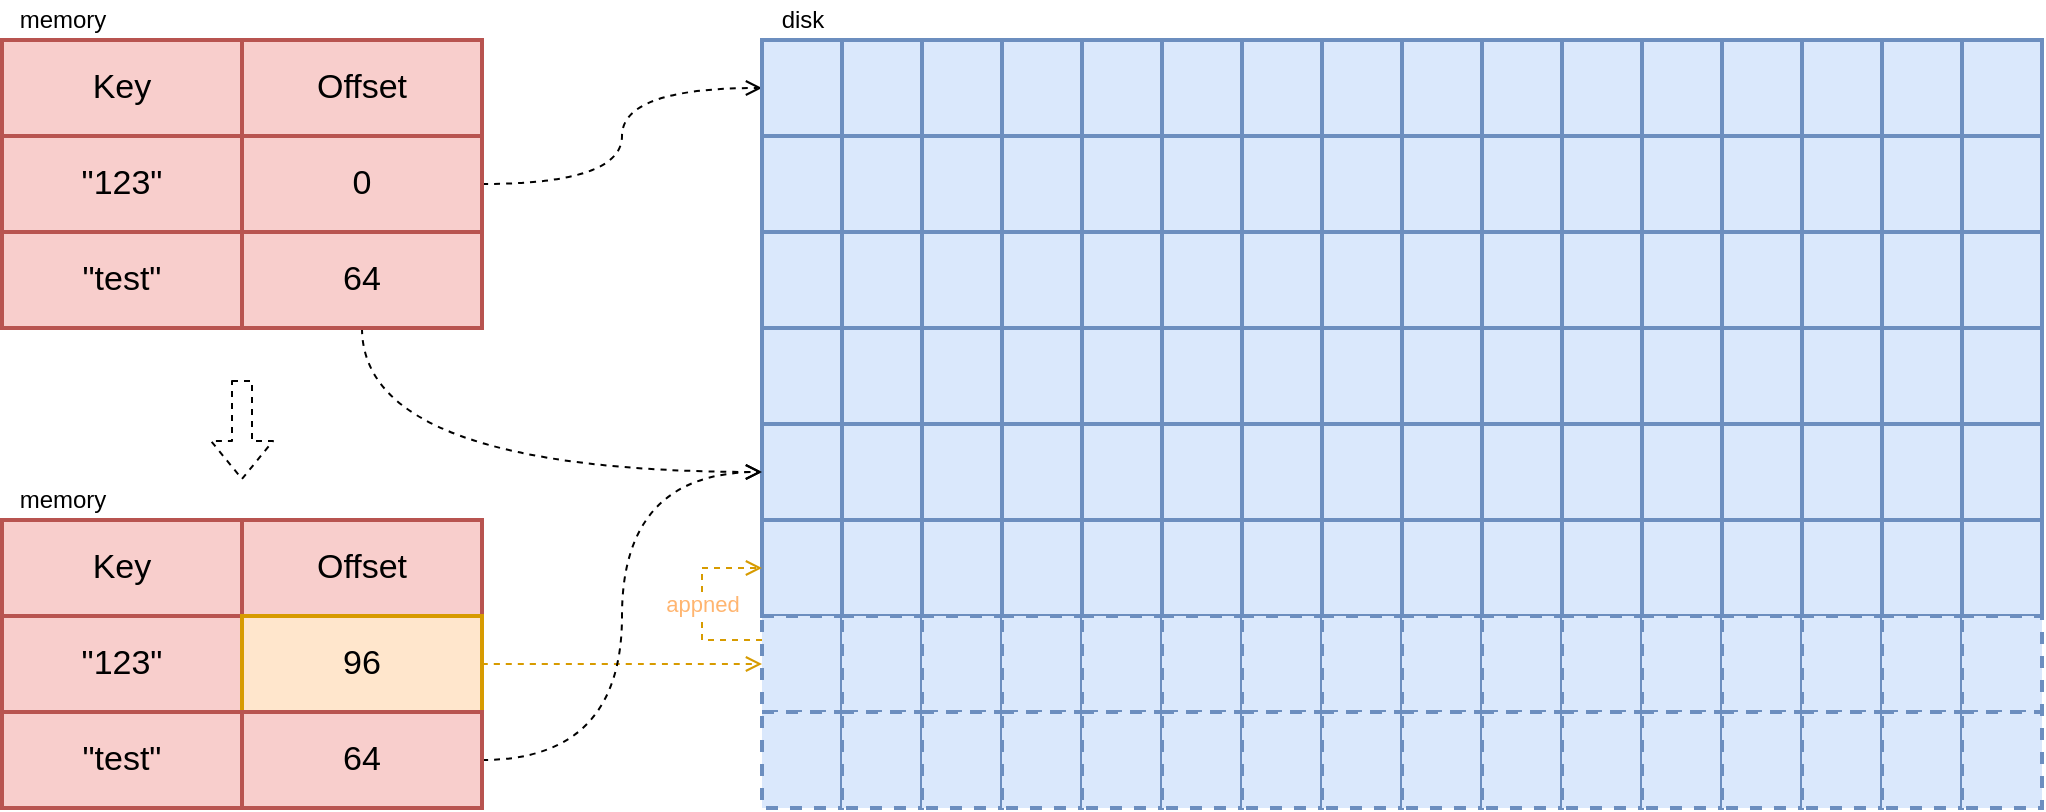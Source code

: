 <mxfile version="14.6.13" type="device" pages="2"><diagram id="kAJZ5a4aJ5yu6s1dKbJS" name="hash"><mxGraphModel dx="1956" dy="1003" grid="1" gridSize="10" guides="1" tooltips="1" connect="1" arrows="1" fold="1" page="1" pageScale="1" pageWidth="850" pageHeight="1100" math="0" shadow="0"><root><mxCell id="0"/><mxCell id="1" parent="0"/><mxCell id="wDKUprnAdVG8rFqao4ZB-1" value="Key" style="rounded=0;whiteSpace=wrap;html=1;strokeWidth=2;fontSize=17;fillColor=#f8cecc;strokeColor=#b85450;" vertex="1" parent="1"><mxGeometry x="-180" y="470" width="120" height="48" as="geometry"/></mxCell><mxCell id="wDKUprnAdVG8rFqao4ZB-139" style="edgeStyle=orthogonalEdgeStyle;rounded=0;orthogonalLoop=1;jettySize=auto;html=1;exitX=1;exitY=0.5;exitDx=0;exitDy=0;entryX=0;entryY=0.5;entryDx=0;entryDy=0;curved=1;dashed=1;endArrow=open;endFill=0;" edge="1" parent="1" source="wDKUprnAdVG8rFqao4ZB-4" target="wDKUprnAdVG8rFqao4ZB-11"><mxGeometry relative="1" as="geometry"/></mxCell><mxCell id="wDKUprnAdVG8rFqao4ZB-2" value="Offset" style="rounded=0;whiteSpace=wrap;html=1;strokeWidth=2;fontSize=17;fillColor=#f8cecc;strokeColor=#b85450;" vertex="1" parent="1"><mxGeometry x="-60" y="470" width="120" height="48" as="geometry"/></mxCell><mxCell id="wDKUprnAdVG8rFqao4ZB-3" value="&quot;123&quot;" style="rounded=0;whiteSpace=wrap;html=1;strokeWidth=2;fontSize=17;fillColor=#f8cecc;strokeColor=#b85450;" vertex="1" parent="1"><mxGeometry x="-180" y="518" width="120" height="48" as="geometry"/></mxCell><mxCell id="wDKUprnAdVG8rFqao4ZB-4" value="0" style="rounded=0;whiteSpace=wrap;html=1;strokeWidth=2;fontSize=17;fillColor=#f8cecc;strokeColor=#b85450;" vertex="1" parent="1"><mxGeometry x="-60" y="518" width="120" height="48" as="geometry"/></mxCell><mxCell id="wDKUprnAdVG8rFqao4ZB-5" value="&quot;test&quot;" style="rounded=0;whiteSpace=wrap;html=1;strokeWidth=2;fontSize=17;fillColor=#f8cecc;strokeColor=#b85450;" vertex="1" parent="1"><mxGeometry x="-180" y="566" width="120" height="48" as="geometry"/></mxCell><mxCell id="wDKUprnAdVG8rFqao4ZB-142" style="edgeStyle=orthogonalEdgeStyle;curved=1;rounded=0;orthogonalLoop=1;jettySize=auto;html=1;exitX=0.5;exitY=1;exitDx=0;exitDy=0;entryX=0;entryY=0.5;entryDx=0;entryDy=0;dashed=1;endArrow=open;endFill=0;" edge="1" parent="1" source="wDKUprnAdVG8rFqao4ZB-6" target="wDKUprnAdVG8rFqao4ZB-75"><mxGeometry relative="1" as="geometry"/></mxCell><mxCell id="wDKUprnAdVG8rFqao4ZB-6" value="64" style="rounded=0;whiteSpace=wrap;html=1;strokeWidth=2;fontSize=17;fillColor=#f8cecc;strokeColor=#b85450;" vertex="1" parent="1"><mxGeometry x="-60" y="566" width="120" height="48" as="geometry"/></mxCell><mxCell id="wDKUprnAdVG8rFqao4ZB-11" value="" style="rounded=0;whiteSpace=wrap;html=1;strokeWidth=2;fontSize=17;fillColor=#dae8fc;strokeColor=#6c8ebf;" vertex="1" parent="1"><mxGeometry x="200" y="470" width="40" height="48" as="geometry"/></mxCell><mxCell id="wDKUprnAdVG8rFqao4ZB-12" value="" style="rounded=0;whiteSpace=wrap;html=1;strokeWidth=2;fontSize=17;fillColor=#dae8fc;strokeColor=#6c8ebf;" vertex="1" parent="1"><mxGeometry x="240" y="470" width="40" height="48" as="geometry"/></mxCell><mxCell id="wDKUprnAdVG8rFqao4ZB-13" value="" style="rounded=0;whiteSpace=wrap;html=1;strokeWidth=2;fontSize=17;fillColor=#dae8fc;strokeColor=#6c8ebf;" vertex="1" parent="1"><mxGeometry x="280" y="470" width="40" height="48" as="geometry"/></mxCell><mxCell id="wDKUprnAdVG8rFqao4ZB-14" value="" style="rounded=0;whiteSpace=wrap;html=1;strokeWidth=2;fontSize=17;fillColor=#dae8fc;strokeColor=#6c8ebf;" vertex="1" parent="1"><mxGeometry x="320" y="470" width="40" height="48" as="geometry"/></mxCell><mxCell id="wDKUprnAdVG8rFqao4ZB-15" value="" style="rounded=0;whiteSpace=wrap;html=1;strokeWidth=2;fontSize=17;fillColor=#dae8fc;strokeColor=#6c8ebf;" vertex="1" parent="1"><mxGeometry x="360" y="470" width="40" height="48" as="geometry"/></mxCell><mxCell id="wDKUprnAdVG8rFqao4ZB-16" value="" style="rounded=0;whiteSpace=wrap;html=1;strokeWidth=2;fontSize=17;fillColor=#dae8fc;strokeColor=#6c8ebf;" vertex="1" parent="1"><mxGeometry x="400" y="470" width="40" height="48" as="geometry"/></mxCell><mxCell id="wDKUprnAdVG8rFqao4ZB-17" value="" style="rounded=0;whiteSpace=wrap;html=1;strokeWidth=2;fontSize=17;fillColor=#dae8fc;strokeColor=#6c8ebf;" vertex="1" parent="1"><mxGeometry x="440" y="470" width="40" height="48" as="geometry"/></mxCell><mxCell id="wDKUprnAdVG8rFqao4ZB-18" value="" style="rounded=0;whiteSpace=wrap;html=1;strokeWidth=2;fontSize=17;fillColor=#dae8fc;strokeColor=#6c8ebf;" vertex="1" parent="1"><mxGeometry x="480" y="470" width="40" height="48" as="geometry"/></mxCell><mxCell id="wDKUprnAdVG8rFqao4ZB-19" value="" style="rounded=0;whiteSpace=wrap;html=1;strokeWidth=2;fontSize=17;fillColor=#dae8fc;strokeColor=#6c8ebf;" vertex="1" parent="1"><mxGeometry x="520" y="470" width="40" height="48" as="geometry"/></mxCell><mxCell id="wDKUprnAdVG8rFqao4ZB-20" value="" style="rounded=0;whiteSpace=wrap;html=1;strokeWidth=2;fontSize=17;fillColor=#dae8fc;strokeColor=#6c8ebf;" vertex="1" parent="1"><mxGeometry x="560" y="470" width="40" height="48" as="geometry"/></mxCell><mxCell id="wDKUprnAdVG8rFqao4ZB-21" value="" style="rounded=0;whiteSpace=wrap;html=1;strokeWidth=2;fontSize=17;fillColor=#dae8fc;strokeColor=#6c8ebf;" vertex="1" parent="1"><mxGeometry x="600" y="470" width="40" height="48" as="geometry"/></mxCell><mxCell id="wDKUprnAdVG8rFqao4ZB-22" value="" style="rounded=0;whiteSpace=wrap;html=1;strokeWidth=2;fontSize=17;fillColor=#dae8fc;strokeColor=#6c8ebf;" vertex="1" parent="1"><mxGeometry x="640" y="470" width="40" height="48" as="geometry"/></mxCell><mxCell id="wDKUprnAdVG8rFqao4ZB-23" value="" style="rounded=0;whiteSpace=wrap;html=1;strokeWidth=2;fontSize=17;fillColor=#dae8fc;strokeColor=#6c8ebf;" vertex="1" parent="1"><mxGeometry x="680" y="470" width="40" height="48" as="geometry"/></mxCell><mxCell id="wDKUprnAdVG8rFqao4ZB-24" value="" style="rounded=0;whiteSpace=wrap;html=1;strokeWidth=2;fontSize=17;fillColor=#dae8fc;strokeColor=#6c8ebf;" vertex="1" parent="1"><mxGeometry x="720" y="470" width="40" height="48" as="geometry"/></mxCell><mxCell id="wDKUprnAdVG8rFqao4ZB-25" value="" style="rounded=0;whiteSpace=wrap;html=1;strokeWidth=2;fontSize=17;fillColor=#dae8fc;strokeColor=#6c8ebf;" vertex="1" parent="1"><mxGeometry x="760" y="470" width="40" height="48" as="geometry"/></mxCell><mxCell id="wDKUprnAdVG8rFqao4ZB-26" value="" style="rounded=0;whiteSpace=wrap;html=1;strokeWidth=2;fontSize=17;fillColor=#dae8fc;strokeColor=#6c8ebf;" vertex="1" parent="1"><mxGeometry x="800" y="470" width="40" height="48" as="geometry"/></mxCell><mxCell id="wDKUprnAdVG8rFqao4ZB-27" value="" style="rounded=0;whiteSpace=wrap;html=1;strokeWidth=2;fontSize=17;fillColor=#dae8fc;strokeColor=#6c8ebf;" vertex="1" parent="1"><mxGeometry x="200" y="518" width="40" height="48" as="geometry"/></mxCell><mxCell id="wDKUprnAdVG8rFqao4ZB-28" value="" style="rounded=0;whiteSpace=wrap;html=1;strokeWidth=2;fontSize=17;fillColor=#dae8fc;strokeColor=#6c8ebf;" vertex="1" parent="1"><mxGeometry x="240" y="518" width="40" height="48" as="geometry"/></mxCell><mxCell id="wDKUprnAdVG8rFqao4ZB-29" value="" style="rounded=0;whiteSpace=wrap;html=1;strokeWidth=2;fontSize=17;fillColor=#dae8fc;strokeColor=#6c8ebf;" vertex="1" parent="1"><mxGeometry x="280" y="518" width="40" height="48" as="geometry"/></mxCell><mxCell id="wDKUprnAdVG8rFqao4ZB-30" value="" style="rounded=0;whiteSpace=wrap;html=1;strokeWidth=2;fontSize=17;fillColor=#dae8fc;strokeColor=#6c8ebf;" vertex="1" parent="1"><mxGeometry x="320" y="518" width="40" height="48" as="geometry"/></mxCell><mxCell id="wDKUprnAdVG8rFqao4ZB-31" value="" style="rounded=0;whiteSpace=wrap;html=1;strokeWidth=2;fontSize=17;fillColor=#dae8fc;strokeColor=#6c8ebf;" vertex="1" parent="1"><mxGeometry x="360" y="518" width="40" height="48" as="geometry"/></mxCell><mxCell id="wDKUprnAdVG8rFqao4ZB-32" value="" style="rounded=0;whiteSpace=wrap;html=1;strokeWidth=2;fontSize=17;fillColor=#dae8fc;strokeColor=#6c8ebf;" vertex="1" parent="1"><mxGeometry x="400" y="518" width="40" height="48" as="geometry"/></mxCell><mxCell id="wDKUprnAdVG8rFqao4ZB-33" value="" style="rounded=0;whiteSpace=wrap;html=1;strokeWidth=2;fontSize=17;fillColor=#dae8fc;strokeColor=#6c8ebf;" vertex="1" parent="1"><mxGeometry x="440" y="518" width="40" height="48" as="geometry"/></mxCell><mxCell id="wDKUprnAdVG8rFqao4ZB-34" value="" style="rounded=0;whiteSpace=wrap;html=1;strokeWidth=2;fontSize=17;fillColor=#dae8fc;strokeColor=#6c8ebf;" vertex="1" parent="1"><mxGeometry x="480" y="518" width="40" height="48" as="geometry"/></mxCell><mxCell id="wDKUprnAdVG8rFqao4ZB-35" value="" style="rounded=0;whiteSpace=wrap;html=1;strokeWidth=2;fontSize=17;fillColor=#dae8fc;strokeColor=#6c8ebf;" vertex="1" parent="1"><mxGeometry x="520" y="518" width="40" height="48" as="geometry"/></mxCell><mxCell id="wDKUprnAdVG8rFqao4ZB-36" value="" style="rounded=0;whiteSpace=wrap;html=1;strokeWidth=2;fontSize=17;fillColor=#dae8fc;strokeColor=#6c8ebf;" vertex="1" parent="1"><mxGeometry x="560" y="518" width="40" height="48" as="geometry"/></mxCell><mxCell id="wDKUprnAdVG8rFqao4ZB-37" value="" style="rounded=0;whiteSpace=wrap;html=1;strokeWidth=2;fontSize=17;fillColor=#dae8fc;strokeColor=#6c8ebf;" vertex="1" parent="1"><mxGeometry x="600" y="518" width="40" height="48" as="geometry"/></mxCell><mxCell id="wDKUprnAdVG8rFqao4ZB-38" value="" style="rounded=0;whiteSpace=wrap;html=1;strokeWidth=2;fontSize=17;fillColor=#dae8fc;strokeColor=#6c8ebf;" vertex="1" parent="1"><mxGeometry x="640" y="518" width="40" height="48" as="geometry"/></mxCell><mxCell id="wDKUprnAdVG8rFqao4ZB-39" value="" style="rounded=0;whiteSpace=wrap;html=1;strokeWidth=2;fontSize=17;fillColor=#dae8fc;strokeColor=#6c8ebf;" vertex="1" parent="1"><mxGeometry x="680" y="518" width="40" height="48" as="geometry"/></mxCell><mxCell id="wDKUprnAdVG8rFqao4ZB-40" value="" style="rounded=0;whiteSpace=wrap;html=1;strokeWidth=2;fontSize=17;fillColor=#dae8fc;strokeColor=#6c8ebf;" vertex="1" parent="1"><mxGeometry x="720" y="518" width="40" height="48" as="geometry"/></mxCell><mxCell id="wDKUprnAdVG8rFqao4ZB-41" value="" style="rounded=0;whiteSpace=wrap;html=1;strokeWidth=2;fontSize=17;fillColor=#dae8fc;strokeColor=#6c8ebf;" vertex="1" parent="1"><mxGeometry x="760" y="518" width="40" height="48" as="geometry"/></mxCell><mxCell id="wDKUprnAdVG8rFqao4ZB-42" value="" style="rounded=0;whiteSpace=wrap;html=1;strokeWidth=2;fontSize=17;fillColor=#dae8fc;strokeColor=#6c8ebf;" vertex="1" parent="1"><mxGeometry x="800" y="518" width="40" height="48" as="geometry"/></mxCell><mxCell id="wDKUprnAdVG8rFqao4ZB-43" value="" style="rounded=0;whiteSpace=wrap;html=1;strokeWidth=2;fontSize=17;fillColor=#dae8fc;strokeColor=#6c8ebf;" vertex="1" parent="1"><mxGeometry x="200" y="566" width="40" height="48" as="geometry"/></mxCell><mxCell id="wDKUprnAdVG8rFqao4ZB-44" value="" style="rounded=0;whiteSpace=wrap;html=1;strokeWidth=2;fontSize=17;fillColor=#dae8fc;strokeColor=#6c8ebf;" vertex="1" parent="1"><mxGeometry x="240" y="566" width="40" height="48" as="geometry"/></mxCell><mxCell id="wDKUprnAdVG8rFqao4ZB-45" value="" style="rounded=0;whiteSpace=wrap;html=1;strokeWidth=2;fontSize=17;fillColor=#dae8fc;strokeColor=#6c8ebf;" vertex="1" parent="1"><mxGeometry x="280" y="566" width="40" height="48" as="geometry"/></mxCell><mxCell id="wDKUprnAdVG8rFqao4ZB-46" value="" style="rounded=0;whiteSpace=wrap;html=1;strokeWidth=2;fontSize=17;fillColor=#dae8fc;strokeColor=#6c8ebf;" vertex="1" parent="1"><mxGeometry x="320" y="566" width="40" height="48" as="geometry"/></mxCell><mxCell id="wDKUprnAdVG8rFqao4ZB-47" value="" style="rounded=0;whiteSpace=wrap;html=1;strokeWidth=2;fontSize=17;fillColor=#dae8fc;strokeColor=#6c8ebf;" vertex="1" parent="1"><mxGeometry x="360" y="566" width="40" height="48" as="geometry"/></mxCell><mxCell id="wDKUprnAdVG8rFqao4ZB-48" value="" style="rounded=0;whiteSpace=wrap;html=1;strokeWidth=2;fontSize=17;fillColor=#dae8fc;strokeColor=#6c8ebf;" vertex="1" parent="1"><mxGeometry x="400" y="566" width="40" height="48" as="geometry"/></mxCell><mxCell id="wDKUprnAdVG8rFqao4ZB-49" value="" style="rounded=0;whiteSpace=wrap;html=1;strokeWidth=2;fontSize=17;fillColor=#dae8fc;strokeColor=#6c8ebf;" vertex="1" parent="1"><mxGeometry x="440" y="566" width="40" height="48" as="geometry"/></mxCell><mxCell id="wDKUprnAdVG8rFqao4ZB-50" value="" style="rounded=0;whiteSpace=wrap;html=1;strokeWidth=2;fontSize=17;fillColor=#dae8fc;strokeColor=#6c8ebf;" vertex="1" parent="1"><mxGeometry x="480" y="566" width="40" height="48" as="geometry"/></mxCell><mxCell id="wDKUprnAdVG8rFqao4ZB-51" value="" style="rounded=0;whiteSpace=wrap;html=1;strokeWidth=2;fontSize=17;fillColor=#dae8fc;strokeColor=#6c8ebf;" vertex="1" parent="1"><mxGeometry x="520" y="566" width="40" height="48" as="geometry"/></mxCell><mxCell id="wDKUprnAdVG8rFqao4ZB-52" value="" style="rounded=0;whiteSpace=wrap;html=1;strokeWidth=2;fontSize=17;fillColor=#dae8fc;strokeColor=#6c8ebf;" vertex="1" parent="1"><mxGeometry x="560" y="566" width="40" height="48" as="geometry"/></mxCell><mxCell id="wDKUprnAdVG8rFqao4ZB-53" value="" style="rounded=0;whiteSpace=wrap;html=1;strokeWidth=2;fontSize=17;fillColor=#dae8fc;strokeColor=#6c8ebf;" vertex="1" parent="1"><mxGeometry x="600" y="566" width="40" height="48" as="geometry"/></mxCell><mxCell id="wDKUprnAdVG8rFqao4ZB-54" value="" style="rounded=0;whiteSpace=wrap;html=1;strokeWidth=2;fontSize=17;fillColor=#dae8fc;strokeColor=#6c8ebf;" vertex="1" parent="1"><mxGeometry x="640" y="566" width="40" height="48" as="geometry"/></mxCell><mxCell id="wDKUprnAdVG8rFqao4ZB-55" value="" style="rounded=0;whiteSpace=wrap;html=1;strokeWidth=2;fontSize=17;fillColor=#dae8fc;strokeColor=#6c8ebf;" vertex="1" parent="1"><mxGeometry x="680" y="566" width="40" height="48" as="geometry"/></mxCell><mxCell id="wDKUprnAdVG8rFqao4ZB-56" value="" style="rounded=0;whiteSpace=wrap;html=1;strokeWidth=2;fontSize=17;fillColor=#dae8fc;strokeColor=#6c8ebf;" vertex="1" parent="1"><mxGeometry x="720" y="566" width="40" height="48" as="geometry"/></mxCell><mxCell id="wDKUprnAdVG8rFqao4ZB-57" value="" style="rounded=0;whiteSpace=wrap;html=1;strokeWidth=2;fontSize=17;fillColor=#dae8fc;strokeColor=#6c8ebf;" vertex="1" parent="1"><mxGeometry x="760" y="566" width="40" height="48" as="geometry"/></mxCell><mxCell id="wDKUprnAdVG8rFqao4ZB-58" value="" style="rounded=0;whiteSpace=wrap;html=1;strokeWidth=2;fontSize=17;fillColor=#dae8fc;strokeColor=#6c8ebf;" vertex="1" parent="1"><mxGeometry x="800" y="566" width="40" height="48" as="geometry"/></mxCell><mxCell id="wDKUprnAdVG8rFqao4ZB-59" value="" style="rounded=0;whiteSpace=wrap;html=1;strokeWidth=2;fontSize=17;fillColor=#dae8fc;strokeColor=#6c8ebf;" vertex="1" parent="1"><mxGeometry x="200" y="614" width="40" height="48" as="geometry"/></mxCell><mxCell id="wDKUprnAdVG8rFqao4ZB-60" value="" style="rounded=0;whiteSpace=wrap;html=1;strokeWidth=2;fontSize=17;fillColor=#dae8fc;strokeColor=#6c8ebf;" vertex="1" parent="1"><mxGeometry x="240" y="614" width="40" height="48" as="geometry"/></mxCell><mxCell id="wDKUprnAdVG8rFqao4ZB-61" value="" style="rounded=0;whiteSpace=wrap;html=1;strokeWidth=2;fontSize=17;fillColor=#dae8fc;strokeColor=#6c8ebf;" vertex="1" parent="1"><mxGeometry x="280" y="614" width="40" height="48" as="geometry"/></mxCell><mxCell id="wDKUprnAdVG8rFqao4ZB-62" value="" style="rounded=0;whiteSpace=wrap;html=1;strokeWidth=2;fontSize=17;fillColor=#dae8fc;strokeColor=#6c8ebf;" vertex="1" parent="1"><mxGeometry x="320" y="614" width="40" height="48" as="geometry"/></mxCell><mxCell id="wDKUprnAdVG8rFqao4ZB-63" value="" style="rounded=0;whiteSpace=wrap;html=1;strokeWidth=2;fontSize=17;fillColor=#dae8fc;strokeColor=#6c8ebf;" vertex="1" parent="1"><mxGeometry x="360" y="614" width="40" height="48" as="geometry"/></mxCell><mxCell id="wDKUprnAdVG8rFqao4ZB-64" value="" style="rounded=0;whiteSpace=wrap;html=1;strokeWidth=2;fontSize=17;fillColor=#dae8fc;strokeColor=#6c8ebf;" vertex="1" parent="1"><mxGeometry x="400" y="614" width="40" height="48" as="geometry"/></mxCell><mxCell id="wDKUprnAdVG8rFqao4ZB-65" value="" style="rounded=0;whiteSpace=wrap;html=1;strokeWidth=2;fontSize=17;fillColor=#dae8fc;strokeColor=#6c8ebf;" vertex="1" parent="1"><mxGeometry x="440" y="614" width="40" height="48" as="geometry"/></mxCell><mxCell id="wDKUprnAdVG8rFqao4ZB-66" value="" style="rounded=0;whiteSpace=wrap;html=1;strokeWidth=2;fontSize=17;fillColor=#dae8fc;strokeColor=#6c8ebf;" vertex="1" parent="1"><mxGeometry x="480" y="614" width="40" height="48" as="geometry"/></mxCell><mxCell id="wDKUprnAdVG8rFqao4ZB-67" value="" style="rounded=0;whiteSpace=wrap;html=1;strokeWidth=2;fontSize=17;fillColor=#dae8fc;strokeColor=#6c8ebf;" vertex="1" parent="1"><mxGeometry x="520" y="614" width="40" height="48" as="geometry"/></mxCell><mxCell id="wDKUprnAdVG8rFqao4ZB-68" value="" style="rounded=0;whiteSpace=wrap;html=1;strokeWidth=2;fontSize=17;fillColor=#dae8fc;strokeColor=#6c8ebf;" vertex="1" parent="1"><mxGeometry x="560" y="614" width="40" height="48" as="geometry"/></mxCell><mxCell id="wDKUprnAdVG8rFqao4ZB-69" value="" style="rounded=0;whiteSpace=wrap;html=1;strokeWidth=2;fontSize=17;fillColor=#dae8fc;strokeColor=#6c8ebf;" vertex="1" parent="1"><mxGeometry x="600" y="614" width="40" height="48" as="geometry"/></mxCell><mxCell id="wDKUprnAdVG8rFqao4ZB-70" value="" style="rounded=0;whiteSpace=wrap;html=1;strokeWidth=2;fontSize=17;fillColor=#dae8fc;strokeColor=#6c8ebf;" vertex="1" parent="1"><mxGeometry x="640" y="614" width="40" height="48" as="geometry"/></mxCell><mxCell id="wDKUprnAdVG8rFqao4ZB-71" value="" style="rounded=0;whiteSpace=wrap;html=1;strokeWidth=2;fontSize=17;fillColor=#dae8fc;strokeColor=#6c8ebf;" vertex="1" parent="1"><mxGeometry x="680" y="614" width="40" height="48" as="geometry"/></mxCell><mxCell id="wDKUprnAdVG8rFqao4ZB-72" value="" style="rounded=0;whiteSpace=wrap;html=1;strokeWidth=2;fontSize=17;fillColor=#dae8fc;strokeColor=#6c8ebf;" vertex="1" parent="1"><mxGeometry x="720" y="614" width="40" height="48" as="geometry"/></mxCell><mxCell id="wDKUprnAdVG8rFqao4ZB-73" value="" style="rounded=0;whiteSpace=wrap;html=1;strokeWidth=2;fontSize=17;fillColor=#dae8fc;strokeColor=#6c8ebf;" vertex="1" parent="1"><mxGeometry x="760" y="614" width="40" height="48" as="geometry"/></mxCell><mxCell id="wDKUprnAdVG8rFqao4ZB-74" value="" style="rounded=0;whiteSpace=wrap;html=1;strokeWidth=2;fontSize=17;fillColor=#dae8fc;strokeColor=#6c8ebf;" vertex="1" parent="1"><mxGeometry x="800" y="614" width="40" height="48" as="geometry"/></mxCell><mxCell id="wDKUprnAdVG8rFqao4ZB-75" value="" style="rounded=0;whiteSpace=wrap;html=1;strokeWidth=2;fontSize=17;fillColor=#dae8fc;strokeColor=#6c8ebf;" vertex="1" parent="1"><mxGeometry x="200" y="662" width="40" height="48" as="geometry"/></mxCell><mxCell id="wDKUprnAdVG8rFqao4ZB-76" value="" style="rounded=0;whiteSpace=wrap;html=1;strokeWidth=2;fontSize=17;fillColor=#dae8fc;strokeColor=#6c8ebf;" vertex="1" parent="1"><mxGeometry x="240" y="662" width="40" height="48" as="geometry"/></mxCell><mxCell id="wDKUprnAdVG8rFqao4ZB-77" value="" style="rounded=0;whiteSpace=wrap;html=1;strokeWidth=2;fontSize=17;fillColor=#dae8fc;strokeColor=#6c8ebf;" vertex="1" parent="1"><mxGeometry x="280" y="662" width="40" height="48" as="geometry"/></mxCell><mxCell id="wDKUprnAdVG8rFqao4ZB-78" value="" style="rounded=0;whiteSpace=wrap;html=1;strokeWidth=2;fontSize=17;fillColor=#dae8fc;strokeColor=#6c8ebf;" vertex="1" parent="1"><mxGeometry x="320" y="662" width="40" height="48" as="geometry"/></mxCell><mxCell id="wDKUprnAdVG8rFqao4ZB-79" value="" style="rounded=0;whiteSpace=wrap;html=1;strokeWidth=2;fontSize=17;fillColor=#dae8fc;strokeColor=#6c8ebf;" vertex="1" parent="1"><mxGeometry x="360" y="662" width="40" height="48" as="geometry"/></mxCell><mxCell id="wDKUprnAdVG8rFqao4ZB-80" value="" style="rounded=0;whiteSpace=wrap;html=1;strokeWidth=2;fontSize=17;fillColor=#dae8fc;strokeColor=#6c8ebf;" vertex="1" parent="1"><mxGeometry x="400" y="662" width="40" height="48" as="geometry"/></mxCell><mxCell id="wDKUprnAdVG8rFqao4ZB-81" value="" style="rounded=0;whiteSpace=wrap;html=1;strokeWidth=2;fontSize=17;fillColor=#dae8fc;strokeColor=#6c8ebf;" vertex="1" parent="1"><mxGeometry x="440" y="662" width="40" height="48" as="geometry"/></mxCell><mxCell id="wDKUprnAdVG8rFqao4ZB-82" value="" style="rounded=0;whiteSpace=wrap;html=1;strokeWidth=2;fontSize=17;fillColor=#dae8fc;strokeColor=#6c8ebf;" vertex="1" parent="1"><mxGeometry x="480" y="662" width="40" height="48" as="geometry"/></mxCell><mxCell id="wDKUprnAdVG8rFqao4ZB-83" value="" style="rounded=0;whiteSpace=wrap;html=1;strokeWidth=2;fontSize=17;fillColor=#dae8fc;strokeColor=#6c8ebf;" vertex="1" parent="1"><mxGeometry x="520" y="662" width="40" height="48" as="geometry"/></mxCell><mxCell id="wDKUprnAdVG8rFqao4ZB-84" value="" style="rounded=0;whiteSpace=wrap;html=1;strokeWidth=2;fontSize=17;fillColor=#dae8fc;strokeColor=#6c8ebf;" vertex="1" parent="1"><mxGeometry x="560" y="662" width="40" height="48" as="geometry"/></mxCell><mxCell id="wDKUprnAdVG8rFqao4ZB-85" value="" style="rounded=0;whiteSpace=wrap;html=1;strokeWidth=2;fontSize=17;fillColor=#dae8fc;strokeColor=#6c8ebf;" vertex="1" parent="1"><mxGeometry x="600" y="662" width="40" height="48" as="geometry"/></mxCell><mxCell id="wDKUprnAdVG8rFqao4ZB-86" value="" style="rounded=0;whiteSpace=wrap;html=1;strokeWidth=2;fontSize=17;fillColor=#dae8fc;strokeColor=#6c8ebf;" vertex="1" parent="1"><mxGeometry x="640" y="662" width="40" height="48" as="geometry"/></mxCell><mxCell id="wDKUprnAdVG8rFqao4ZB-87" value="" style="rounded=0;whiteSpace=wrap;html=1;strokeWidth=2;fontSize=17;fillColor=#dae8fc;strokeColor=#6c8ebf;" vertex="1" parent="1"><mxGeometry x="680" y="662" width="40" height="48" as="geometry"/></mxCell><mxCell id="wDKUprnAdVG8rFqao4ZB-88" value="" style="rounded=0;whiteSpace=wrap;html=1;strokeWidth=2;fontSize=17;fillColor=#dae8fc;strokeColor=#6c8ebf;" vertex="1" parent="1"><mxGeometry x="720" y="662" width="40" height="48" as="geometry"/></mxCell><mxCell id="wDKUprnAdVG8rFqao4ZB-89" value="" style="rounded=0;whiteSpace=wrap;html=1;strokeWidth=2;fontSize=17;fillColor=#dae8fc;strokeColor=#6c8ebf;" vertex="1" parent="1"><mxGeometry x="760" y="662" width="40" height="48" as="geometry"/></mxCell><mxCell id="wDKUprnAdVG8rFqao4ZB-90" value="" style="rounded=0;whiteSpace=wrap;html=1;strokeWidth=2;fontSize=17;fillColor=#dae8fc;strokeColor=#6c8ebf;" vertex="1" parent="1"><mxGeometry x="800" y="662" width="40" height="48" as="geometry"/></mxCell><mxCell id="wDKUprnAdVG8rFqao4ZB-91" value="" style="rounded=0;whiteSpace=wrap;html=1;strokeWidth=2;fontSize=17;fillColor=#dae8fc;strokeColor=#6c8ebf;" vertex="1" parent="1"><mxGeometry x="200" y="710" width="40" height="48" as="geometry"/></mxCell><mxCell id="wDKUprnAdVG8rFqao4ZB-92" value="" style="rounded=0;whiteSpace=wrap;html=1;strokeWidth=2;fontSize=17;fillColor=#dae8fc;strokeColor=#6c8ebf;" vertex="1" parent="1"><mxGeometry x="240" y="710" width="40" height="48" as="geometry"/></mxCell><mxCell id="wDKUprnAdVG8rFqao4ZB-93" value="" style="rounded=0;whiteSpace=wrap;html=1;strokeWidth=2;fontSize=17;fillColor=#dae8fc;strokeColor=#6c8ebf;" vertex="1" parent="1"><mxGeometry x="280" y="710" width="40" height="48" as="geometry"/></mxCell><mxCell id="wDKUprnAdVG8rFqao4ZB-94" value="" style="rounded=0;whiteSpace=wrap;html=1;strokeWidth=2;fontSize=17;fillColor=#dae8fc;strokeColor=#6c8ebf;" vertex="1" parent="1"><mxGeometry x="320" y="710" width="40" height="48" as="geometry"/></mxCell><mxCell id="wDKUprnAdVG8rFqao4ZB-95" value="" style="rounded=0;whiteSpace=wrap;html=1;strokeWidth=2;fontSize=17;fillColor=#dae8fc;strokeColor=#6c8ebf;" vertex="1" parent="1"><mxGeometry x="360" y="710" width="40" height="48" as="geometry"/></mxCell><mxCell id="wDKUprnAdVG8rFqao4ZB-96" value="" style="rounded=0;whiteSpace=wrap;html=1;strokeWidth=2;fontSize=17;fillColor=#dae8fc;strokeColor=#6c8ebf;" vertex="1" parent="1"><mxGeometry x="400" y="710" width="40" height="48" as="geometry"/></mxCell><mxCell id="wDKUprnAdVG8rFqao4ZB-97" value="" style="rounded=0;whiteSpace=wrap;html=1;strokeWidth=2;fontSize=17;fillColor=#dae8fc;strokeColor=#6c8ebf;" vertex="1" parent="1"><mxGeometry x="440" y="710" width="40" height="48" as="geometry"/></mxCell><mxCell id="wDKUprnAdVG8rFqao4ZB-98" value="" style="rounded=0;whiteSpace=wrap;html=1;strokeWidth=2;fontSize=17;fillColor=#dae8fc;strokeColor=#6c8ebf;" vertex="1" parent="1"><mxGeometry x="480" y="710" width="40" height="48" as="geometry"/></mxCell><mxCell id="wDKUprnAdVG8rFqao4ZB-99" value="" style="rounded=0;whiteSpace=wrap;html=1;strokeWidth=2;fontSize=17;fillColor=#dae8fc;strokeColor=#6c8ebf;" vertex="1" parent="1"><mxGeometry x="520" y="710" width="40" height="48" as="geometry"/></mxCell><mxCell id="wDKUprnAdVG8rFqao4ZB-100" value="" style="rounded=0;whiteSpace=wrap;html=1;strokeWidth=2;fontSize=17;fillColor=#dae8fc;strokeColor=#6c8ebf;" vertex="1" parent="1"><mxGeometry x="560" y="710" width="40" height="48" as="geometry"/></mxCell><mxCell id="wDKUprnAdVG8rFqao4ZB-101" value="" style="rounded=0;whiteSpace=wrap;html=1;strokeWidth=2;fontSize=17;fillColor=#dae8fc;strokeColor=#6c8ebf;" vertex="1" parent="1"><mxGeometry x="600" y="710" width="40" height="48" as="geometry"/></mxCell><mxCell id="wDKUprnAdVG8rFqao4ZB-102" value="" style="rounded=0;whiteSpace=wrap;html=1;strokeWidth=2;fontSize=17;fillColor=#dae8fc;strokeColor=#6c8ebf;" vertex="1" parent="1"><mxGeometry x="640" y="710" width="40" height="48" as="geometry"/></mxCell><mxCell id="wDKUprnAdVG8rFqao4ZB-103" value="" style="rounded=0;whiteSpace=wrap;html=1;strokeWidth=2;fontSize=17;fillColor=#dae8fc;strokeColor=#6c8ebf;" vertex="1" parent="1"><mxGeometry x="680" y="710" width="40" height="48" as="geometry"/></mxCell><mxCell id="wDKUprnAdVG8rFqao4ZB-104" value="" style="rounded=0;whiteSpace=wrap;html=1;strokeWidth=2;fontSize=17;fillColor=#dae8fc;strokeColor=#6c8ebf;" vertex="1" parent="1"><mxGeometry x="720" y="710" width="40" height="48" as="geometry"/></mxCell><mxCell id="wDKUprnAdVG8rFqao4ZB-105" value="" style="rounded=0;whiteSpace=wrap;html=1;strokeWidth=2;fontSize=17;fillColor=#dae8fc;strokeColor=#6c8ebf;" vertex="1" parent="1"><mxGeometry x="760" y="710" width="40" height="48" as="geometry"/></mxCell><mxCell id="wDKUprnAdVG8rFqao4ZB-106" value="" style="rounded=0;whiteSpace=wrap;html=1;strokeWidth=2;fontSize=17;fillColor=#dae8fc;strokeColor=#6c8ebf;" vertex="1" parent="1"><mxGeometry x="800" y="710" width="40" height="48" as="geometry"/></mxCell><mxCell id="wDKUprnAdVG8rFqao4ZB-107" value="" style="rounded=0;whiteSpace=wrap;html=1;strokeWidth=2;fontSize=17;fillColor=#dae8fc;strokeColor=#6c8ebf;dashed=1;" vertex="1" parent="1"><mxGeometry x="200" y="758" width="40" height="48" as="geometry"/></mxCell><mxCell id="wDKUprnAdVG8rFqao4ZB-108" value="" style="rounded=0;whiteSpace=wrap;html=1;strokeWidth=2;fontSize=17;fillColor=#dae8fc;strokeColor=#6c8ebf;dashed=1;" vertex="1" parent="1"><mxGeometry x="240" y="758" width="40" height="48" as="geometry"/></mxCell><mxCell id="wDKUprnAdVG8rFqao4ZB-109" value="" style="rounded=0;whiteSpace=wrap;html=1;strokeWidth=2;fontSize=17;fillColor=#dae8fc;strokeColor=#6c8ebf;dashed=1;" vertex="1" parent="1"><mxGeometry x="280" y="758" width="40" height="48" as="geometry"/></mxCell><mxCell id="wDKUprnAdVG8rFqao4ZB-110" value="" style="rounded=0;whiteSpace=wrap;html=1;strokeWidth=2;fontSize=17;fillColor=#dae8fc;strokeColor=#6c8ebf;dashed=1;" vertex="1" parent="1"><mxGeometry x="320" y="758" width="40" height="48" as="geometry"/></mxCell><mxCell id="wDKUprnAdVG8rFqao4ZB-111" value="" style="rounded=0;whiteSpace=wrap;html=1;strokeWidth=2;fontSize=17;fillColor=#dae8fc;strokeColor=#6c8ebf;dashed=1;" vertex="1" parent="1"><mxGeometry x="360" y="758" width="40" height="48" as="geometry"/></mxCell><mxCell id="wDKUprnAdVG8rFqao4ZB-112" value="" style="rounded=0;whiteSpace=wrap;html=1;strokeWidth=2;fontSize=17;fillColor=#dae8fc;strokeColor=#6c8ebf;dashed=1;" vertex="1" parent="1"><mxGeometry x="400" y="758" width="40" height="48" as="geometry"/></mxCell><mxCell id="wDKUprnAdVG8rFqao4ZB-113" value="" style="rounded=0;whiteSpace=wrap;html=1;strokeWidth=2;fontSize=17;fillColor=#dae8fc;strokeColor=#6c8ebf;dashed=1;" vertex="1" parent="1"><mxGeometry x="440" y="758" width="40" height="48" as="geometry"/></mxCell><mxCell id="wDKUprnAdVG8rFqao4ZB-114" value="" style="rounded=0;whiteSpace=wrap;html=1;strokeWidth=2;fontSize=17;fillColor=#dae8fc;strokeColor=#6c8ebf;dashed=1;" vertex="1" parent="1"><mxGeometry x="480" y="758" width="40" height="48" as="geometry"/></mxCell><mxCell id="wDKUprnAdVG8rFqao4ZB-115" value="" style="rounded=0;whiteSpace=wrap;html=1;strokeWidth=2;fontSize=17;fillColor=#dae8fc;strokeColor=#6c8ebf;dashed=1;" vertex="1" parent="1"><mxGeometry x="520" y="758" width="40" height="48" as="geometry"/></mxCell><mxCell id="wDKUprnAdVG8rFqao4ZB-116" value="" style="rounded=0;whiteSpace=wrap;html=1;strokeWidth=2;fontSize=17;fillColor=#dae8fc;strokeColor=#6c8ebf;dashed=1;" vertex="1" parent="1"><mxGeometry x="560" y="758" width="40" height="48" as="geometry"/></mxCell><mxCell id="wDKUprnAdVG8rFqao4ZB-117" value="" style="rounded=0;whiteSpace=wrap;html=1;strokeWidth=2;fontSize=17;fillColor=#dae8fc;strokeColor=#6c8ebf;dashed=1;" vertex="1" parent="1"><mxGeometry x="600" y="758" width="40" height="48" as="geometry"/></mxCell><mxCell id="wDKUprnAdVG8rFqao4ZB-118" value="" style="rounded=0;whiteSpace=wrap;html=1;strokeWidth=2;fontSize=17;fillColor=#dae8fc;strokeColor=#6c8ebf;dashed=1;" vertex="1" parent="1"><mxGeometry x="640" y="758" width="40" height="48" as="geometry"/></mxCell><mxCell id="wDKUprnAdVG8rFqao4ZB-119" value="" style="rounded=0;whiteSpace=wrap;html=1;strokeWidth=2;fontSize=17;fillColor=#dae8fc;strokeColor=#6c8ebf;dashed=1;" vertex="1" parent="1"><mxGeometry x="680" y="758" width="40" height="48" as="geometry"/></mxCell><mxCell id="wDKUprnAdVG8rFqao4ZB-120" value="" style="rounded=0;whiteSpace=wrap;html=1;strokeWidth=2;fontSize=17;fillColor=#dae8fc;strokeColor=#6c8ebf;dashed=1;" vertex="1" parent="1"><mxGeometry x="720" y="758" width="40" height="48" as="geometry"/></mxCell><mxCell id="wDKUprnAdVG8rFqao4ZB-121" value="" style="rounded=0;whiteSpace=wrap;html=1;strokeWidth=2;fontSize=17;fillColor=#dae8fc;strokeColor=#6c8ebf;dashed=1;" vertex="1" parent="1"><mxGeometry x="760" y="758" width="40" height="48" as="geometry"/></mxCell><mxCell id="wDKUprnAdVG8rFqao4ZB-122" value="" style="rounded=0;whiteSpace=wrap;html=1;strokeWidth=2;fontSize=17;fillColor=#dae8fc;strokeColor=#6c8ebf;dashed=1;" vertex="1" parent="1"><mxGeometry x="800" y="758" width="40" height="48" as="geometry"/></mxCell><mxCell id="GcY2NClhtWl88IY402OG-1" value="appned" style="edgeStyle=orthogonalEdgeStyle;rounded=0;orthogonalLoop=1;jettySize=auto;html=1;entryX=0;entryY=0.5;entryDx=0;entryDy=0;dashed=1;endArrow=open;endFill=0;exitX=0;exitY=0.25;exitDx=0;exitDy=0;fillColor=#ffe6cc;strokeColor=#d79b00;fontColor=#FFB570;" edge="1" parent="1" source="wDKUprnAdVG8rFqao4ZB-107" target="wDKUprnAdVG8rFqao4ZB-91"><mxGeometry relative="1" as="geometry"><mxPoint x="200" y="782" as="sourcePoint"/><Array as="points"><mxPoint x="170" y="770"/><mxPoint x="170" y="734"/></Array></mxGeometry></mxCell><mxCell id="wDKUprnAdVG8rFqao4ZB-123" value="" style="rounded=0;whiteSpace=wrap;html=1;strokeWidth=2;fontSize=17;fillColor=#dae8fc;strokeColor=#6c8ebf;dashed=1;" vertex="1" parent="1"><mxGeometry x="200" y="806" width="40" height="48" as="geometry"/></mxCell><mxCell id="wDKUprnAdVG8rFqao4ZB-124" value="" style="rounded=0;whiteSpace=wrap;html=1;strokeWidth=2;fontSize=17;fillColor=#dae8fc;strokeColor=#6c8ebf;dashed=1;" vertex="1" parent="1"><mxGeometry x="240" y="806" width="40" height="48" as="geometry"/></mxCell><mxCell id="wDKUprnAdVG8rFqao4ZB-125" value="" style="rounded=0;whiteSpace=wrap;html=1;strokeWidth=2;fontSize=17;fillColor=#dae8fc;strokeColor=#6c8ebf;dashed=1;" vertex="1" parent="1"><mxGeometry x="280" y="806" width="40" height="48" as="geometry"/></mxCell><mxCell id="wDKUprnAdVG8rFqao4ZB-126" value="" style="rounded=0;whiteSpace=wrap;html=1;strokeWidth=2;fontSize=17;fillColor=#dae8fc;strokeColor=#6c8ebf;dashed=1;" vertex="1" parent="1"><mxGeometry x="320" y="806" width="40" height="48" as="geometry"/></mxCell><mxCell id="wDKUprnAdVG8rFqao4ZB-127" value="" style="rounded=0;whiteSpace=wrap;html=1;strokeWidth=2;fontSize=17;fillColor=#dae8fc;strokeColor=#6c8ebf;dashed=1;" vertex="1" parent="1"><mxGeometry x="360" y="806" width="40" height="48" as="geometry"/></mxCell><mxCell id="wDKUprnAdVG8rFqao4ZB-128" value="" style="rounded=0;whiteSpace=wrap;html=1;strokeWidth=2;fontSize=17;fillColor=#dae8fc;strokeColor=#6c8ebf;dashed=1;" vertex="1" parent="1"><mxGeometry x="400" y="806" width="40" height="48" as="geometry"/></mxCell><mxCell id="wDKUprnAdVG8rFqao4ZB-129" value="" style="rounded=0;whiteSpace=wrap;html=1;strokeWidth=2;fontSize=17;fillColor=#dae8fc;strokeColor=#6c8ebf;dashed=1;" vertex="1" parent="1"><mxGeometry x="440" y="806" width="40" height="48" as="geometry"/></mxCell><mxCell id="wDKUprnAdVG8rFqao4ZB-130" value="" style="rounded=0;whiteSpace=wrap;html=1;strokeWidth=2;fontSize=17;fillColor=#dae8fc;strokeColor=#6c8ebf;dashed=1;" vertex="1" parent="1"><mxGeometry x="480" y="806" width="40" height="48" as="geometry"/></mxCell><mxCell id="wDKUprnAdVG8rFqao4ZB-131" value="" style="rounded=0;whiteSpace=wrap;html=1;strokeWidth=2;fontSize=17;fillColor=#dae8fc;strokeColor=#6c8ebf;dashed=1;" vertex="1" parent="1"><mxGeometry x="520" y="806" width="40" height="48" as="geometry"/></mxCell><mxCell id="wDKUprnAdVG8rFqao4ZB-132" value="" style="rounded=0;whiteSpace=wrap;html=1;strokeWidth=2;fontSize=17;fillColor=#dae8fc;strokeColor=#6c8ebf;dashed=1;" vertex="1" parent="1"><mxGeometry x="560" y="806" width="40" height="48" as="geometry"/></mxCell><mxCell id="wDKUprnAdVG8rFqao4ZB-133" value="" style="rounded=0;whiteSpace=wrap;html=1;strokeWidth=2;fontSize=17;fillColor=#dae8fc;strokeColor=#6c8ebf;dashed=1;" vertex="1" parent="1"><mxGeometry x="600" y="806" width="40" height="48" as="geometry"/></mxCell><mxCell id="wDKUprnAdVG8rFqao4ZB-134" value="" style="rounded=0;whiteSpace=wrap;html=1;strokeWidth=2;fontSize=17;fillColor=#dae8fc;strokeColor=#6c8ebf;dashed=1;" vertex="1" parent="1"><mxGeometry x="640" y="806" width="40" height="48" as="geometry"/></mxCell><mxCell id="wDKUprnAdVG8rFqao4ZB-135" value="" style="rounded=0;whiteSpace=wrap;html=1;strokeWidth=2;fontSize=17;fillColor=#dae8fc;strokeColor=#6c8ebf;dashed=1;" vertex="1" parent="1"><mxGeometry x="680" y="806" width="40" height="48" as="geometry"/></mxCell><mxCell id="wDKUprnAdVG8rFqao4ZB-136" value="" style="rounded=0;whiteSpace=wrap;html=1;strokeWidth=2;fontSize=17;fillColor=#dae8fc;strokeColor=#6c8ebf;dashed=1;" vertex="1" parent="1"><mxGeometry x="720" y="806" width="40" height="48" as="geometry"/></mxCell><mxCell id="wDKUprnAdVG8rFqao4ZB-137" value="" style="rounded=0;whiteSpace=wrap;html=1;strokeWidth=2;fontSize=17;fillColor=#dae8fc;strokeColor=#6c8ebf;dashed=1;" vertex="1" parent="1"><mxGeometry x="760" y="806" width="40" height="48" as="geometry"/></mxCell><mxCell id="wDKUprnAdVG8rFqao4ZB-138" value="" style="rounded=0;whiteSpace=wrap;html=1;strokeWidth=2;fontSize=17;fillColor=#dae8fc;strokeColor=#6c8ebf;dashed=1;" vertex="1" parent="1"><mxGeometry x="800" y="806" width="40" height="48" as="geometry"/></mxCell><mxCell id="wDKUprnAdVG8rFqao4ZB-143" value="memory" style="text;html=1;align=center;verticalAlign=middle;resizable=0;points=[];autosize=1;strokeColor=none;" vertex="1" parent="1"><mxGeometry x="-180" y="450" width="60" height="20" as="geometry"/></mxCell><mxCell id="wDKUprnAdVG8rFqao4ZB-144" value="disk" style="text;html=1;align=center;verticalAlign=middle;resizable=0;points=[];autosize=1;strokeColor=none;" vertex="1" parent="1"><mxGeometry x="200" y="450" width="40" height="20" as="geometry"/></mxCell><mxCell id="GcY2NClhtWl88IY402OG-11" value="Key" style="rounded=0;whiteSpace=wrap;html=1;strokeWidth=2;fontSize=17;fillColor=#f8cecc;strokeColor=#b85450;" vertex="1" parent="1"><mxGeometry x="-180" y="710" width="120" height="48" as="geometry"/></mxCell><mxCell id="GcY2NClhtWl88IY402OG-12" value="Offset" style="rounded=0;whiteSpace=wrap;html=1;strokeWidth=2;fontSize=17;fillColor=#f8cecc;strokeColor=#b85450;" vertex="1" parent="1"><mxGeometry x="-60" y="710" width="120" height="48" as="geometry"/></mxCell><mxCell id="GcY2NClhtWl88IY402OG-13" value="&quot;123&quot;" style="rounded=0;whiteSpace=wrap;html=1;strokeWidth=2;fontSize=17;fillColor=#f8cecc;strokeColor=#b85450;" vertex="1" parent="1"><mxGeometry x="-180" y="758" width="120" height="48" as="geometry"/></mxCell><mxCell id="GcY2NClhtWl88IY402OG-19" style="edgeStyle=orthogonalEdgeStyle;curved=1;rounded=0;orthogonalLoop=1;jettySize=auto;html=1;exitX=1;exitY=0.5;exitDx=0;exitDy=0;entryX=0;entryY=0.5;entryDx=0;entryDy=0;dashed=1;endArrow=open;endFill=0;fillColor=#ffe6cc;strokeColor=#d79b00;" edge="1" parent="1" source="GcY2NClhtWl88IY402OG-14" target="wDKUprnAdVG8rFqao4ZB-107"><mxGeometry relative="1" as="geometry"/></mxCell><mxCell id="GcY2NClhtWl88IY402OG-14" value="96" style="rounded=0;whiteSpace=wrap;html=1;strokeWidth=2;fontSize=17;fillColor=#ffe6cc;strokeColor=#d79b00;" vertex="1" parent="1"><mxGeometry x="-60" y="758" width="120" height="48" as="geometry"/></mxCell><mxCell id="GcY2NClhtWl88IY402OG-15" value="&quot;test&quot;" style="rounded=0;whiteSpace=wrap;html=1;strokeWidth=2;fontSize=17;fillColor=#f8cecc;strokeColor=#b85450;" vertex="1" parent="1"><mxGeometry x="-180" y="806" width="120" height="48" as="geometry"/></mxCell><mxCell id="GcY2NClhtWl88IY402OG-18" style="edgeStyle=orthogonalEdgeStyle;curved=1;rounded=0;orthogonalLoop=1;jettySize=auto;html=1;exitX=1;exitY=0.5;exitDx=0;exitDy=0;dashed=1;endArrow=open;endFill=0;entryX=0;entryY=0.5;entryDx=0;entryDy=0;" edge="1" parent="1" source="GcY2NClhtWl88IY402OG-16" target="wDKUprnAdVG8rFqao4ZB-75"><mxGeometry relative="1" as="geometry"><mxPoint x="190" y="700" as="targetPoint"/></mxGeometry></mxCell><mxCell id="GcY2NClhtWl88IY402OG-16" value="64" style="rounded=0;whiteSpace=wrap;html=1;strokeWidth=2;fontSize=17;fillColor=#f8cecc;strokeColor=#b85450;" vertex="1" parent="1"><mxGeometry x="-60" y="806" width="120" height="48" as="geometry"/></mxCell><mxCell id="GcY2NClhtWl88IY402OG-17" value="memory" style="text;html=1;align=center;verticalAlign=middle;resizable=0;points=[];autosize=1;strokeColor=none;" vertex="1" parent="1"><mxGeometry x="-180" y="690" width="60" height="20" as="geometry"/></mxCell><mxCell id="GcY2NClhtWl88IY402OG-20" value="" style="shape=flexArrow;endArrow=classic;html=1;dashed=1;fontColor=#FFB570;" edge="1" parent="1"><mxGeometry width="50" height="50" relative="1" as="geometry"><mxPoint x="-60" y="640" as="sourcePoint"/><mxPoint x="-60" y="690" as="targetPoint"/></mxGeometry></mxCell></root></mxGraphModel></diagram><diagram id="66rWSVY3VGA52FUY3oRs" name="log merge"><mxGraphModel dx="1106" dy="1003" grid="1" gridSize="10" guides="1" tooltips="1" connect="1" arrows="1" fold="1" page="1" pageScale="1" pageWidth="850" pageHeight="1100" math="0" shadow="0"><root><mxCell id="5hzNBkjjc3AMQeuIwrB3-0"/><mxCell id="5hzNBkjjc3AMQeuIwrB3-1" parent="5hzNBkjjc3AMQeuIwrB3-0"/><mxCell id="L8DTc_j30Oe8RNxBDZg9-5" value="a" style="rounded=0;whiteSpace=wrap;html=1;strokeWidth=2;fontSize=17;fillColor=#dae8fc;strokeColor=#6c8ebf;" vertex="1" parent="5hzNBkjjc3AMQeuIwrB3-1"><mxGeometry x="40" y="154" width="80" height="48" as="geometry"/></mxCell><mxCell id="L8DTc_j30Oe8RNxBDZg9-32" value="b" style="rounded=0;whiteSpace=wrap;html=1;strokeWidth=2;fontSize=17;fillColor=#dae8fc;strokeColor=#6c8ebf;" vertex="1" parent="5hzNBkjjc3AMQeuIwrB3-1"><mxGeometry x="40" y="202" width="80" height="48" as="geometry"/></mxCell><mxCell id="L8DTc_j30Oe8RNxBDZg9-33" value="a" style="rounded=0;whiteSpace=wrap;html=1;strokeWidth=2;fontSize=17;fillColor=#dae8fc;strokeColor=#6c8ebf;" vertex="1" parent="5hzNBkjjc3AMQeuIwrB3-1"><mxGeometry x="40" y="250" width="80" height="48" as="geometry"/></mxCell><mxCell id="L8DTc_j30Oe8RNxBDZg9-34" value="b" style="rounded=0;whiteSpace=wrap;html=1;strokeWidth=2;fontSize=17;fillColor=#dae8fc;strokeColor=#6c8ebf;" vertex="1" parent="5hzNBkjjc3AMQeuIwrB3-1"><mxGeometry x="40" y="298" width="80" height="48" as="geometry"/></mxCell><mxCell id="L8DTc_j30Oe8RNxBDZg9-35" value="100" style="rounded=0;whiteSpace=wrap;html=1;strokeWidth=2;fontSize=17;fillColor=#dae8fc;strokeColor=#6c8ebf;" vertex="1" parent="5hzNBkjjc3AMQeuIwrB3-1"><mxGeometry x="120" y="154" width="80" height="48" as="geometry"/></mxCell><mxCell id="L8DTc_j30Oe8RNxBDZg9-36" value="300" style="rounded=0;whiteSpace=wrap;html=1;strokeWidth=2;fontSize=17;fillColor=#dae8fc;strokeColor=#6c8ebf;" vertex="1" parent="5hzNBkjjc3AMQeuIwrB3-1"><mxGeometry x="120" y="202" width="80" height="48" as="geometry"/></mxCell><mxCell id="L8DTc_j30Oe8RNxBDZg9-37" value="200" style="rounded=0;whiteSpace=wrap;html=1;strokeWidth=2;fontSize=17;fillColor=#dae8fc;strokeColor=#6c8ebf;" vertex="1" parent="5hzNBkjjc3AMQeuIwrB3-1"><mxGeometry x="120" y="250" width="80" height="48" as="geometry"/></mxCell><mxCell id="L8DTc_j30Oe8RNxBDZg9-79" style="edgeStyle=orthogonalEdgeStyle;curved=1;rounded=0;orthogonalLoop=1;jettySize=auto;html=1;exitX=1;exitY=1;exitDx=0;exitDy=0;dashed=1;fontColor=#FFB570;endArrow=open;endFill=0;entryX=0;entryY=0;entryDx=0;entryDy=0;" edge="1" parent="5hzNBkjjc3AMQeuIwrB3-1" source="L8DTc_j30Oe8RNxBDZg9-38" target="L8DTc_j30Oe8RNxBDZg9-71"><mxGeometry relative="1" as="geometry"/></mxCell><mxCell id="L8DTc_j30Oe8RNxBDZg9-38" value="200" style="rounded=0;whiteSpace=wrap;html=1;strokeWidth=2;fontSize=17;fillColor=#dae8fc;strokeColor=#6c8ebf;" vertex="1" parent="5hzNBkjjc3AMQeuIwrB3-1"><mxGeometry x="120" y="298" width="80" height="48" as="geometry"/></mxCell><mxCell id="L8DTc_j30Oe8RNxBDZg9-39" value="b" style="rounded=0;whiteSpace=wrap;html=1;strokeWidth=2;fontSize=17;fillColor=#dae8fc;strokeColor=#6c8ebf;" vertex="1" parent="5hzNBkjjc3AMQeuIwrB3-1"><mxGeometry x="200" y="154" width="80" height="48" as="geometry"/></mxCell><mxCell id="L8DTc_j30Oe8RNxBDZg9-40" value="c" style="rounded=0;whiteSpace=wrap;html=1;strokeWidth=2;fontSize=17;fillColor=#dae8fc;strokeColor=#6c8ebf;" vertex="1" parent="5hzNBkjjc3AMQeuIwrB3-1"><mxGeometry x="200" y="202" width="80" height="48" as="geometry"/></mxCell><mxCell id="L8DTc_j30Oe8RNxBDZg9-41" value="c" style="rounded=0;whiteSpace=wrap;html=1;strokeWidth=2;fontSize=17;fillColor=#dae8fc;strokeColor=#6c8ebf;" vertex="1" parent="5hzNBkjjc3AMQeuIwrB3-1"><mxGeometry x="200" y="250" width="80" height="48" as="geometry"/></mxCell><mxCell id="L8DTc_j30Oe8RNxBDZg9-42" value="a" style="rounded=0;whiteSpace=wrap;html=1;strokeWidth=2;fontSize=17;fillColor=#dae8fc;strokeColor=#6c8ebf;" vertex="1" parent="5hzNBkjjc3AMQeuIwrB3-1"><mxGeometry x="200" y="298" width="80" height="48" as="geometry"/></mxCell><mxCell id="L8DTc_j30Oe8RNxBDZg9-43" value="200" style="rounded=0;whiteSpace=wrap;html=1;strokeWidth=2;fontSize=17;fillColor=#dae8fc;strokeColor=#6c8ebf;" vertex="1" parent="5hzNBkjjc3AMQeuIwrB3-1"><mxGeometry x="280" y="154" width="80" height="48" as="geometry"/></mxCell><mxCell id="L8DTc_j30Oe8RNxBDZg9-44" value="100" style="rounded=0;whiteSpace=wrap;html=1;strokeWidth=2;fontSize=17;fillColor=#dae8fc;strokeColor=#6c8ebf;" vertex="1" parent="5hzNBkjjc3AMQeuIwrB3-1"><mxGeometry x="280" y="202" width="80" height="48" as="geometry"/></mxCell><mxCell id="L8DTc_j30Oe8RNxBDZg9-45" value="300" style="rounded=0;whiteSpace=wrap;html=1;strokeWidth=2;fontSize=17;fillColor=#dae8fc;strokeColor=#6c8ebf;" vertex="1" parent="5hzNBkjjc3AMQeuIwrB3-1"><mxGeometry x="280" y="250" width="80" height="48" as="geometry"/></mxCell><mxCell id="L8DTc_j30Oe8RNxBDZg9-46" value="100" style="rounded=0;whiteSpace=wrap;html=1;strokeWidth=2;fontSize=17;fillColor=#dae8fc;strokeColor=#6c8ebf;" vertex="1" parent="5hzNBkjjc3AMQeuIwrB3-1"><mxGeometry x="280" y="298" width="80" height="48" as="geometry"/></mxCell><mxCell id="L8DTc_j30Oe8RNxBDZg9-47" value="b" style="rounded=0;whiteSpace=wrap;html=1;strokeWidth=2;fontSize=17;fillColor=#dae8fc;strokeColor=#6c8ebf;" vertex="1" parent="5hzNBkjjc3AMQeuIwrB3-1"><mxGeometry x="470" y="154" width="80" height="48" as="geometry"/></mxCell><mxCell id="L8DTc_j30Oe8RNxBDZg9-48" value="a" style="rounded=0;whiteSpace=wrap;html=1;strokeWidth=2;fontSize=17;fillColor=#dae8fc;strokeColor=#6c8ebf;" vertex="1" parent="5hzNBkjjc3AMQeuIwrB3-1"><mxGeometry x="470" y="202" width="80" height="48" as="geometry"/></mxCell><mxCell id="L8DTc_j30Oe8RNxBDZg9-49" value="c" style="rounded=0;whiteSpace=wrap;html=1;strokeWidth=2;fontSize=17;fillColor=#dae8fc;strokeColor=#6c8ebf;" vertex="1" parent="5hzNBkjjc3AMQeuIwrB3-1"><mxGeometry x="470" y="250" width="80" height="48" as="geometry"/></mxCell><mxCell id="L8DTc_j30Oe8RNxBDZg9-50" value="e" style="rounded=0;whiteSpace=wrap;html=1;strokeWidth=2;fontSize=17;fillColor=#dae8fc;strokeColor=#6c8ebf;" vertex="1" parent="5hzNBkjjc3AMQeuIwrB3-1"><mxGeometry x="470" y="298" width="80" height="48" as="geometry"/></mxCell><mxCell id="L8DTc_j30Oe8RNxBDZg9-51" value="100" style="rounded=0;whiteSpace=wrap;html=1;strokeWidth=2;fontSize=17;fillColor=#dae8fc;strokeColor=#6c8ebf;" vertex="1" parent="5hzNBkjjc3AMQeuIwrB3-1"><mxGeometry x="550" y="154" width="80" height="48" as="geometry"/></mxCell><mxCell id="L8DTc_j30Oe8RNxBDZg9-52" value="300" style="rounded=0;whiteSpace=wrap;html=1;strokeWidth=2;fontSize=17;fillColor=#dae8fc;strokeColor=#6c8ebf;" vertex="1" parent="5hzNBkjjc3AMQeuIwrB3-1"><mxGeometry x="550" y="202" width="80" height="48" as="geometry"/></mxCell><mxCell id="L8DTc_j30Oe8RNxBDZg9-53" value="200" style="rounded=0;whiteSpace=wrap;html=1;strokeWidth=2;fontSize=17;fillColor=#dae8fc;strokeColor=#6c8ebf;" vertex="1" parent="5hzNBkjjc3AMQeuIwrB3-1"><mxGeometry x="550" y="250" width="80" height="48" as="geometry"/></mxCell><mxCell id="L8DTc_j30Oe8RNxBDZg9-54" value="200" style="rounded=0;whiteSpace=wrap;html=1;strokeWidth=2;fontSize=17;fillColor=#dae8fc;strokeColor=#6c8ebf;" vertex="1" parent="5hzNBkjjc3AMQeuIwrB3-1"><mxGeometry x="550" y="298" width="80" height="48" as="geometry"/></mxCell><mxCell id="L8DTc_j30Oe8RNxBDZg9-55" value="a" style="rounded=0;whiteSpace=wrap;html=1;strokeWidth=2;fontSize=17;fillColor=#dae8fc;strokeColor=#6c8ebf;" vertex="1" parent="5hzNBkjjc3AMQeuIwrB3-1"><mxGeometry x="630" y="154" width="80" height="48" as="geometry"/></mxCell><mxCell id="L8DTc_j30Oe8RNxBDZg9-56" value="c" style="rounded=0;whiteSpace=wrap;html=1;strokeWidth=2;fontSize=17;fillColor=#dae8fc;strokeColor=#6c8ebf;" vertex="1" parent="5hzNBkjjc3AMQeuIwrB3-1"><mxGeometry x="630" y="202" width="80" height="48" as="geometry"/></mxCell><mxCell id="L8DTc_j30Oe8RNxBDZg9-57" value="b" style="rounded=0;whiteSpace=wrap;html=1;strokeWidth=2;fontSize=17;fillColor=#dae8fc;strokeColor=#6c8ebf;" vertex="1" parent="5hzNBkjjc3AMQeuIwrB3-1"><mxGeometry x="630" y="250" width="80" height="48" as="geometry"/></mxCell><mxCell id="L8DTc_j30Oe8RNxBDZg9-81" style="edgeStyle=orthogonalEdgeStyle;curved=1;rounded=0;orthogonalLoop=1;jettySize=auto;html=1;exitX=0;exitY=1;exitDx=0;exitDy=0;entryX=0;entryY=0;entryDx=0;entryDy=0;dashed=1;fontColor=#FFB570;endArrow=open;endFill=0;" edge="1" parent="5hzNBkjjc3AMQeuIwrB3-1" source="L8DTc_j30Oe8RNxBDZg9-58" target="L8DTc_j30Oe8RNxBDZg9-71"><mxGeometry relative="1" as="geometry"/></mxCell><mxCell id="L8DTc_j30Oe8RNxBDZg9-58" value="c" style="rounded=0;whiteSpace=wrap;html=1;strokeWidth=2;fontSize=17;fillColor=#dae8fc;strokeColor=#6c8ebf;" vertex="1" parent="5hzNBkjjc3AMQeuIwrB3-1"><mxGeometry x="630" y="298" width="80" height="48" as="geometry"/></mxCell><mxCell id="L8DTc_j30Oe8RNxBDZg9-59" value="200" style="rounded=0;whiteSpace=wrap;html=1;strokeWidth=2;fontSize=17;fillColor=#dae8fc;strokeColor=#6c8ebf;" vertex="1" parent="5hzNBkjjc3AMQeuIwrB3-1"><mxGeometry x="710" y="154" width="80" height="48" as="geometry"/></mxCell><mxCell id="L8DTc_j30Oe8RNxBDZg9-60" value="100" style="rounded=0;whiteSpace=wrap;html=1;strokeWidth=2;fontSize=17;fillColor=#dae8fc;strokeColor=#6c8ebf;" vertex="1" parent="5hzNBkjjc3AMQeuIwrB3-1"><mxGeometry x="710" y="202" width="80" height="48" as="geometry"/></mxCell><mxCell id="L8DTc_j30Oe8RNxBDZg9-61" value="300" style="rounded=0;whiteSpace=wrap;html=1;strokeWidth=2;fontSize=17;fillColor=#dae8fc;strokeColor=#6c8ebf;" vertex="1" parent="5hzNBkjjc3AMQeuIwrB3-1"><mxGeometry x="710" y="250" width="80" height="48" as="geometry"/></mxCell><mxCell id="L8DTc_j30Oe8RNxBDZg9-62" value="100" style="rounded=0;whiteSpace=wrap;html=1;strokeWidth=2;fontSize=17;fillColor=#dae8fc;strokeColor=#6c8ebf;" vertex="1" parent="5hzNBkjjc3AMQeuIwrB3-1"><mxGeometry x="710" y="298" width="80" height="48" as="geometry"/></mxCell><mxCell id="L8DTc_j30Oe8RNxBDZg9-63" value="a" style="rounded=0;whiteSpace=wrap;html=1;strokeWidth=2;fontSize=17;fillColor=#dae8fc;strokeColor=#6c8ebf;" vertex="1" parent="5hzNBkjjc3AMQeuIwrB3-1"><mxGeometry x="250" y="454" width="80" height="48" as="geometry"/></mxCell><mxCell id="L8DTc_j30Oe8RNxBDZg9-64" value="c" style="rounded=0;whiteSpace=wrap;html=1;strokeWidth=2;fontSize=17;fillColor=#dae8fc;strokeColor=#6c8ebf;" vertex="1" parent="5hzNBkjjc3AMQeuIwrB3-1"><mxGeometry x="250" y="502" width="80" height="48" as="geometry"/></mxCell><mxCell id="L8DTc_j30Oe8RNxBDZg9-67" value="300" style="rounded=0;whiteSpace=wrap;html=1;strokeWidth=2;fontSize=17;fillColor=#dae8fc;strokeColor=#6c8ebf;" vertex="1" parent="5hzNBkjjc3AMQeuIwrB3-1"><mxGeometry x="330" y="454" width="80" height="48" as="geometry"/></mxCell><mxCell id="L8DTc_j30Oe8RNxBDZg9-68" value="100" style="rounded=0;whiteSpace=wrap;html=1;strokeWidth=2;fontSize=17;fillColor=#dae8fc;strokeColor=#6c8ebf;" vertex="1" parent="5hzNBkjjc3AMQeuIwrB3-1"><mxGeometry x="330" y="502" width="80" height="48" as="geometry"/></mxCell><mxCell id="L8DTc_j30Oe8RNxBDZg9-71" value="b" style="rounded=0;whiteSpace=wrap;html=1;strokeWidth=2;fontSize=17;fillColor=#dae8fc;strokeColor=#6c8ebf;" vertex="1" parent="5hzNBkjjc3AMQeuIwrB3-1"><mxGeometry x="410" y="454" width="80" height="48" as="geometry"/></mxCell><mxCell id="L8DTc_j30Oe8RNxBDZg9-72" value="e" style="rounded=0;whiteSpace=wrap;html=1;strokeWidth=2;fontSize=17;fillColor=#dae8fc;strokeColor=#6c8ebf;" vertex="1" parent="5hzNBkjjc3AMQeuIwrB3-1"><mxGeometry x="410" y="502" width="80" height="48" as="geometry"/></mxCell><mxCell id="L8DTc_j30Oe8RNxBDZg9-75" value="300" style="rounded=0;whiteSpace=wrap;html=1;strokeWidth=2;fontSize=17;fillColor=#dae8fc;strokeColor=#6c8ebf;" vertex="1" parent="5hzNBkjjc3AMQeuIwrB3-1"><mxGeometry x="490" y="454" width="80" height="48" as="geometry"/></mxCell><mxCell id="L8DTc_j30Oe8RNxBDZg9-76" value="200" style="rounded=0;whiteSpace=wrap;html=1;strokeWidth=2;fontSize=17;fillColor=#dae8fc;strokeColor=#6c8ebf;" vertex="1" parent="5hzNBkjjc3AMQeuIwrB3-1"><mxGeometry x="490" y="502" width="80" height="48" as="geometry"/></mxCell><mxCell id="L8DTc_j30Oe8RNxBDZg9-82" value="merge" style="text;html=1;align=center;verticalAlign=middle;resizable=0;points=[];autosize=1;strokeColor=none;" vertex="1" parent="5hzNBkjjc3AMQeuIwrB3-1"><mxGeometry x="380" y="394" width="50" height="20" as="geometry"/></mxCell><mxCell id="L8DTc_j30Oe8RNxBDZg9-83" value="file1" style="text;html=1;align=center;verticalAlign=middle;resizable=0;points=[];autosize=1;strokeColor=none;fontColor=#000000;" vertex="1" parent="5hzNBkjjc3AMQeuIwrB3-1"><mxGeometry x="40" y="134" width="40" height="20" as="geometry"/></mxCell><mxCell id="L8DTc_j30Oe8RNxBDZg9-84" value="file2" style="text;html=1;align=center;verticalAlign=middle;resizable=0;points=[];autosize=1;strokeColor=none;fontColor=#000000;" vertex="1" parent="5hzNBkjjc3AMQeuIwrB3-1"><mxGeometry x="470" y="134" width="40" height="20" as="geometry"/></mxCell><mxCell id="L8DTc_j30Oe8RNxBDZg9-85" value="new_file" style="text;html=1;align=center;verticalAlign=middle;resizable=0;points=[];autosize=1;strokeColor=none;fontColor=#000000;" vertex="1" parent="5hzNBkjjc3AMQeuIwrB3-1"><mxGeometry x="250" y="434" width="60" height="20" as="geometry"/></mxCell></root></mxGraphModel></diagram></mxfile>